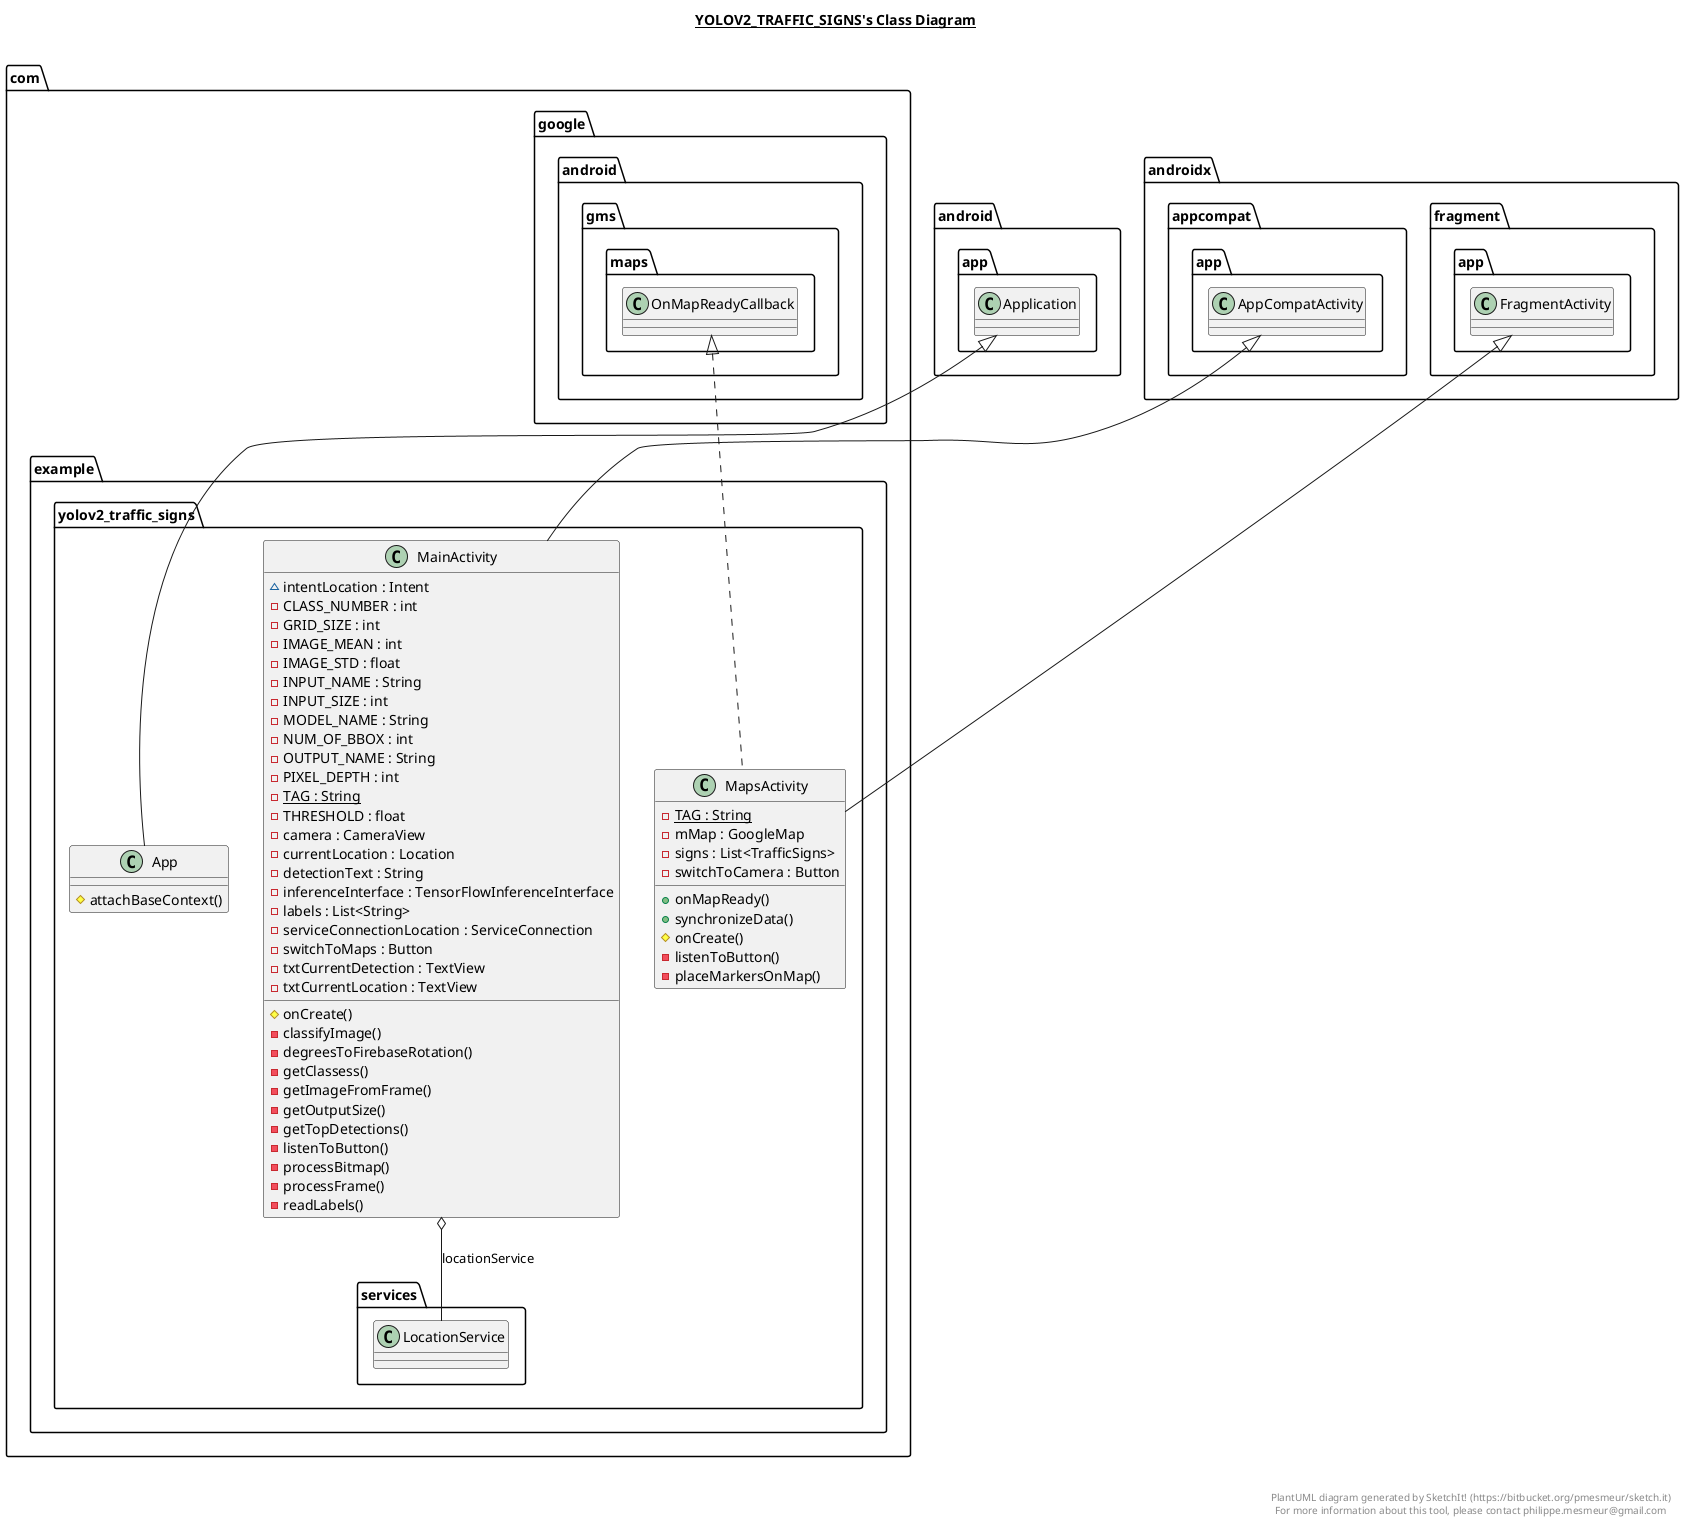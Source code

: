 @startuml

title __YOLOV2_TRAFFIC_SIGNS's Class Diagram__\n

  namespace com.example.yolov2_traffic_signs {
    class com.example.yolov2_traffic_signs.App {
        # attachBaseContext()
    }
  }
  

  namespace com.example.yolov2_traffic_signs {
    class com.example.yolov2_traffic_signs.MainActivity {
        ~ intentLocation : Intent
        - CLASS_NUMBER : int
        - GRID_SIZE : int
        - IMAGE_MEAN : int
        - IMAGE_STD : float
        - INPUT_NAME : String
        - INPUT_SIZE : int
        - MODEL_NAME : String
        - NUM_OF_BBOX : int
        - OUTPUT_NAME : String
        - PIXEL_DEPTH : int
        {static} - TAG : String
        - THRESHOLD : float
        - camera : CameraView
        - currentLocation : Location
        - detectionText : String
        - inferenceInterface : TensorFlowInferenceInterface
        - labels : List<String>
        - serviceConnectionLocation : ServiceConnection
        - switchToMaps : Button
        - txtCurrentDetection : TextView
        - txtCurrentLocation : TextView
        # onCreate()
        - classifyImage()
        - degreesToFirebaseRotation()
        - getClassess()
        - getImageFromFrame()
        - getOutputSize()
        - getTopDetections()
        - listenToButton()
        - processBitmap()
        - processFrame()
        - readLabels()
    }
  }
  

  namespace com.example.yolov2_traffic_signs {
    class com.example.yolov2_traffic_signs.MapsActivity {
        {static} - TAG : String
        - mMap : GoogleMap
        - signs : List<TrafficSigns>
        - switchToCamera : Button
        + onMapReady()
        + synchronizeData()
        # onCreate()
        - listenToButton()
        - placeMarkersOnMap()
    }
  }
  

  com.example.yolov2_traffic_signs.App -up-|> android.app.Application
  com.example.yolov2_traffic_signs.MainActivity -up-|> androidx.appcompat.app.AppCompatActivity
  com.example.yolov2_traffic_signs.MainActivity o-- com.example.yolov2_traffic_signs.services.LocationService : locationService
  com.example.yolov2_traffic_signs.MapsActivity .up.|> com.google.android.gms.maps.OnMapReadyCallback
  com.example.yolov2_traffic_signs.MapsActivity -up-|> androidx.fragment.app.FragmentActivity


right footer


PlantUML diagram generated by SketchIt! (https://bitbucket.org/pmesmeur/sketch.it)
For more information about this tool, please contact philippe.mesmeur@gmail.com
endfooter

@enduml
